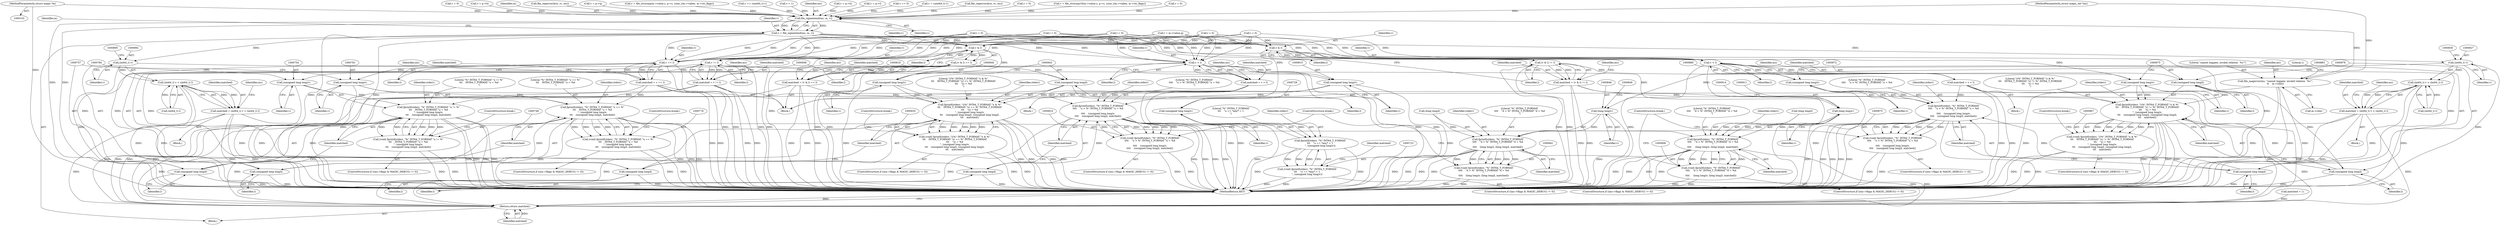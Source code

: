 digraph "0_file_74cafd7de9ec99a14f4480927580e501c8f852c3@pointer" {
"1000105" [label="(MethodParameterIn,struct magic *m)"];
"1000704" [label="(Call,file_signextend(ms, m, v))"];
"1000702" [label="(Call,v = file_signextend(ms, m, v))"];
"1000727" [label="(Call,(unsigned long long)v)"];
"1000724" [label="(Call,fprintf(stderr, \"%\" INT64_T_FORMAT\n\t\t\t    \"u == *any* = 1\n\", (unsigned long long)v))"];
"1000722" [label="(Call,(void) fprintf(stderr, \"%\" INT64_T_FORMAT\n\t\t\t    \"u == *any* = 1\n\", (unsigned long long)v))"];
"1000737" [label="(Call,v != l)"];
"1000735" [label="(Call,matched = v != l)"];
"1000750" [label="(Call,fprintf(stderr, \"%\" INT64_T_FORMAT \"u != %\"\n\t\t\t    INT64_T_FORMAT \"u = %d\n\", (unsigned long long)v,\n\t\t\t    (unsigned long long)l, matched))"];
"1000748" [label="(Call,(void) fprintf(stderr, \"%\" INT64_T_FORMAT \"u != %\"\n\t\t\t    INT64_T_FORMAT \"u = %d\n\", (unsigned long long)v,\n\t\t\t    (unsigned long long)l, matched))"];
"1000992" [label="(Return,return matched;)"];
"1000753" [label="(Call,(unsigned long long)v)"];
"1000756" [label="(Call,(unsigned long long)l)"];
"1000764" [label="(Call,v == l)"];
"1000762" [label="(Call,matched = v == l)"];
"1000777" [label="(Call,fprintf(stderr, \"%\" INT64_T_FORMAT \"u == %\"\n\t\t\t    INT64_T_FORMAT \"u = %d\n\", (unsigned long long)v,\n\t\t\t    (unsigned long long)l, matched))"];
"1000775" [label="(Call,(void) fprintf(stderr, \"%\" INT64_T_FORMAT \"u == %\"\n\t\t\t    INT64_T_FORMAT \"u = %d\n\", (unsigned long long)v,\n\t\t\t    (unsigned long long)l, matched))"];
"1000780" [label="(Call,(unsigned long long)v)"];
"1000783" [label="(Call,(unsigned long long)l)"];
"1000798" [label="(Call,v > l)"];
"1000796" [label="(Call,matched = v > l)"];
"1000811" [label="(Call,fprintf(stderr, \"%\" INT64_T_FORMAT\n\t\t\t\t    \"u > %\" INT64_T_FORMAT \"u = %d\n\",\n\t\t\t\t    (unsigned long long)v,\n\t\t\t\t    (unsigned long long)l, matched))"];
"1000809" [label="(Call,(void) fprintf(stderr, \"%\" INT64_T_FORMAT\n\t\t\t\t    \"u > %\" INT64_T_FORMAT \"u = %d\n\",\n\t\t\t\t    (unsigned long long)v,\n\t\t\t\t    (unsigned long long)l, matched))"];
"1000814" [label="(Call,(unsigned long long)v)"];
"1000817" [label="(Call,(unsigned long long)l)"];
"1000826" [label="(Call,(int64_t) v)"];
"1000825" [label="(Call,(int64_t) v > (int64_t) l)"];
"1000823" [label="(Call,matched = (int64_t) v > (int64_t) l)"];
"1000842" [label="(Call,fprintf(stderr, \"%\" INT64_T_FORMAT\n\t\t\t\t    \"d > %\" INT64_T_FORMAT \"d = %d\n\",\n\t\t\t\t    (long long)v, (long long)l, matched))"];
"1000840" [label="(Call,(void) fprintf(stderr, \"%\" INT64_T_FORMAT\n\t\t\t\t    \"d > %\" INT64_T_FORMAT \"d = %d\n\",\n\t\t\t\t    (long long)v, (long long)l, matched))"];
"1000845" [label="(Call,(long long)v)"];
"1000863" [label="(Call,v < l)"];
"1000861" [label="(Call,matched = v < l)"];
"1000876" [label="(Call,fprintf(stderr, \"%\" INT64_T_FORMAT\n\t\t\t\t    \"u < %\" INT64_T_FORMAT \"u = %d\n\",\n\t\t\t\t    (unsigned long long)v,\n\t\t\t\t    (unsigned long long)l, matched))"];
"1000874" [label="(Call,(void) fprintf(stderr, \"%\" INT64_T_FORMAT\n\t\t\t\t    \"u < %\" INT64_T_FORMAT \"u = %d\n\",\n\t\t\t\t    (unsigned long long)v,\n\t\t\t\t    (unsigned long long)l, matched))"];
"1000879" [label="(Call,(unsigned long long)v)"];
"1000882" [label="(Call,(unsigned long long)l)"];
"1000891" [label="(Call,(int64_t) v)"];
"1000890" [label="(Call,(int64_t) v < (int64_t) l)"];
"1000888" [label="(Call,matched = (int64_t) v < (int64_t) l)"];
"1000907" [label="(Call,fprintf(stderr, \"%\" INT64_T_FORMAT\n\t\t\t\t    \"d < %\" INT64_T_FORMAT \"d = %d\n\",\n\t\t\t\t     (long long)v, (long long)l, matched))"];
"1000905" [label="(Call,(void) fprintf(stderr, \"%\" INT64_T_FORMAT\n\t\t\t\t    \"d < %\" INT64_T_FORMAT \"d = %d\n\",\n\t\t\t\t     (long long)v, (long long)l, matched))"];
"1000910" [label="(Call,(long long)v)"];
"1000922" [label="(Call,v & l)"];
"1000921" [label="(Call,(v & l) == l)"];
"1000919" [label="(Call,matched = (v & l) == l)"];
"1000936" [label="(Call,fprintf(stderr, \"((%\" INT64_T_FORMAT \"x & %\"\n\t\t\t    INT64_T_FORMAT \"x) == %\" INT64_T_FORMAT\n\t\t\t    \"x) = %d\n\", (unsigned long long)v,\n\t\t\t    (unsigned long long)l, (unsigned long long)l,\n\t\t\t    matched))"];
"1000934" [label="(Call,(void) fprintf(stderr, \"((%\" INT64_T_FORMAT \"x & %\"\n\t\t\t    INT64_T_FORMAT \"x) == %\" INT64_T_FORMAT\n\t\t\t    \"x) = %d\n\", (unsigned long long)v,\n\t\t\t    (unsigned long long)l, (unsigned long long)l,\n\t\t\t    matched))"];
"1000942" [label="(Call,(unsigned long long)l)"];
"1000945" [label="(Call,(unsigned long long)l)"];
"1000939" [label="(Call,(unsigned long long)v)"];
"1000954" [label="(Call,v & l)"];
"1000953" [label="(Call,(v & l) != l)"];
"1000951" [label="(Call,matched = (v & l) != l)"];
"1000968" [label="(Call,fprintf(stderr, \"((%\" INT64_T_FORMAT \"x & %\"\n\t\t\t    INT64_T_FORMAT \"x) != %\" INT64_T_FORMAT\n\t\t\t    \"x) = %d\n\", (unsigned long long)v,\n\t\t\t    (unsigned long long)l, (unsigned long long)l,\n\t\t\t    matched))"];
"1000966" [label="(Call,(void) fprintf(stderr, \"((%\" INT64_T_FORMAT \"x & %\"\n\t\t\t    INT64_T_FORMAT \"x) != %\" INT64_T_FORMAT\n\t\t\t    \"x) = %d\n\", (unsigned long long)v,\n\t\t\t    (unsigned long long)l, (unsigned long long)l,\n\t\t\t    matched))"];
"1000974" [label="(Call,(unsigned long long)l)"];
"1000977" [label="(Call,(unsigned long long)l)"];
"1000971" [label="(Call,(unsigned long long)v)"];
"1000983" [label="(Call,file_magerror(ms, \"cannot happen: invalid relation `%c'\",\n\t\t    m->reln))"];
"1000786" [label="(Identifier,matched)"];
"1000400" [label="(Call,l = 0)"];
"1000910" [label="(Call,(long long)v)"];
"1000748" [label="(Call,(void) fprintf(stderr, \"%\" INT64_T_FORMAT \"u != %\"\n\t\t\t    INT64_T_FORMAT \"u = %d\n\", (unsigned long long)v,\n\t\t\t    (unsigned long long)l, matched))"];
"1000890" [label="(Call,(int64_t) v < (int64_t) l)"];
"1000870" [label="(Identifier,ms)"];
"1000651" [label="(Call,v = 0)"];
"1000926" [label="(ControlStructure,if ((ms->flags & MAGIC_DEBUG) != 0))"];
"1000727" [label="(Call,(unsigned long long)v)"];
"1000722" [label="(Call,(void) fprintf(stderr, \"%\" INT64_T_FORMAT\n\t\t\t    \"u == *any* = 1\n\", (unsigned long long)v))"];
"1000744" [label="(Identifier,ms)"];
"1000134" [label="(Call,v = p->b)"];
"1000706" [label="(Identifier,m)"];
"1000888" [label="(Call,matched = (int64_t) v < (int64_t) l)"];
"1000881" [label="(Identifier,v)"];
"1000760" [label="(ControlStructure,break;)"];
"1000780" [label="(Call,(unsigned long long)v)"];
"1000848" [label="(Call,(long long)l)"];
"1000731" [label="(Identifier,matched)"];
"1000970" [label="(Literal,\"((%\" INT64_T_FORMAT \"x & %\"\n\t\t\t    INT64_T_FORMAT \"x) != %\" INT64_T_FORMAT\n\t\t\t    \"x) = %d\n\")"];
"1000958" [label="(ControlStructure,if ((ms->flags & MAGIC_DEBUG) != 0))"];
"1000738" [label="(Identifier,v)"];
"1000956" [label="(Identifier,l)"];
"1000704" [label="(Call,file_signextend(ms, m, v))"];
"1000948" [label="(Identifier,matched)"];
"1000510" [label="(Call,file_regerror(&rx, rc, ms))"];
"1000805" [label="(Identifier,ms)"];
"1000739" [label="(Identifier,l)"];
"1000710" [label="(Identifier,m)"];
"1000962" [label="(Identifier,ms)"];
"1000782" [label="(Identifier,v)"];
"1000974" [label="(Call,(unsigned long long)l)"];
"1000994" [label="(MethodReturn,RET)"];
"1000736" [label="(Identifier,matched)"];
"1000952" [label="(Identifier,matched)"];
"1000889" [label="(Identifier,matched)"];
"1000876" [label="(Call,fprintf(stderr, \"%\" INT64_T_FORMAT\n\t\t\t\t    \"u < %\" INT64_T_FORMAT \"u = %d\n\",\n\t\t\t\t    (unsigned long long)v,\n\t\t\t\t    (unsigned long long)l, matched))"];
"1000824" [label="(Identifier,matched)"];
"1000836" [label="(Identifier,ms)"];
"1000901" [label="(Identifier,ms)"];
"1000973" [label="(Identifier,v)"];
"1000179" [label="(Call,v = p->q)"];
"1000957" [label="(Identifier,l)"];
"1000819" [label="(Identifier,l)"];
"1000751" [label="(Identifier,stderr)"];
"1000813" [label="(Literal,\"%\" INT64_T_FORMAT\n\t\t\t\t    \"u > %\" INT64_T_FORMAT \"u = %d\n\")"];
"1000984" [label="(Identifier,ms)"];
"1000799" [label="(Identifier,v)"];
"1000991" [label="(Literal,1)"];
"1000752" [label="(Literal,\"%\" INT64_T_FORMAT \"u != %\"\n\t\t\t    INT64_T_FORMAT \"u = %d\n\")"];
"1000878" [label="(Literal,\"%\" INT64_T_FORMAT\n\t\t\t\t    \"u < %\" INT64_T_FORMAT \"u = %d\n\")"];
"1000969" [label="(Identifier,stderr)"];
"1000893" [label="(Identifier,v)"];
"1000740" [label="(ControlStructure,if ((ms->flags & MAGIC_DEBUG) != 0))"];
"1000756" [label="(Call,(unsigned long long)l)"];
"1000329" [label="(Call,v = file_strncmp(m->value.s, p->s, (size_t)m->vallen, m->str_flags))"];
"1000885" [label="(Identifier,matched)"];
"1000912" [label="(Identifier,v)"];
"1000816" [label="(Identifier,v)"];
"1000938" [label="(Literal,\"((%\" INT64_T_FORMAT \"x & %\"\n\t\t\t    INT64_T_FORMAT \"x) == %\" INT64_T_FORMAT\n\t\t\t    \"x) = %d\n\")"];
"1000983" [label="(Call,file_magerror(ms, \"cannot happen: invalid relation `%c'\",\n\t\t    m->reln))"];
"1000832" [label="(ControlStructure,if ((ms->flags & MAGIC_DEBUG) != 0))"];
"1000811" [label="(Call,fprintf(stderr, \"%\" INT64_T_FORMAT\n\t\t\t\t    \"u > %\" INT64_T_FORMAT \"u = %d\n\",\n\t\t\t\t    (unsigned long long)v,\n\t\t\t\t    (unsigned long long)l, matched))"];
"1000939" [label="(Call,(unsigned long long)v)"];
"1000884" [label="(Identifier,l)"];
"1000829" [label="(Call,(int64_t) l)"];
"1000726" [label="(Literal,\"%\" INT64_T_FORMAT\n\t\t\t    \"u == *any* = 1\n\")"];
"1000677" [label="(Call,v == (uint64_t)-1)"];
"1000105" [label="(MethodParameterIn,struct magic *m)"];
"1000755" [label="(Identifier,v)"];
"1000922" [label="(Call,v & l)"];
"1000930" [label="(Identifier,ms)"];
"1000909" [label="(Literal,\"%\" INT64_T_FORMAT\n\t\t\t\t    \"d < %\" INT64_T_FORMAT \"d = %d\n\")"];
"1000826" [label="(Call,(int64_t) v)"];
"1000954" [label="(Call,v & l)"];
"1000937" [label="(Identifier,stderr)"];
"1000953" [label="(Call,(v & l) != l)"];
"1000764" [label="(Call,v == l)"];
"1000920" [label="(Identifier,matched)"];
"1000326" [label="(Call,l = 0)"];
"1000843" [label="(Identifier,stderr)"];
"1000866" [label="(ControlStructure,if ((ms->flags & MAGIC_DEBUG) != 0))"];
"1000656" [label="(Call,v = 1)"];
"1000916" [label="(Identifier,matched)"];
"1000945" [label="(Call,(unsigned long long)l)"];
"1000977" [label="(Call,(unsigned long long)l)"];
"1000779" [label="(Literal,\"%\" INT64_T_FORMAT \"u == %\"\n\t\t\t    INT64_T_FORMAT \"u = %d\n\")"];
"1000847" [label="(Identifier,v)"];
"1000907" [label="(Call,fprintf(stderr, \"%\" INT64_T_FORMAT\n\t\t\t\t    \"d < %\" INT64_T_FORMAT \"d = %d\n\",\n\t\t\t\t     (long long)v, (long long)l, matched))"];
"1000865" [label="(Identifier,l)"];
"1000104" [label="(MethodParameterIn,struct magic_set *ms)"];
"1000705" [label="(Identifier,ms)"];
"1000971" [label="(Call,(unsigned long long)v)"];
"1000143" [label="(Call,v = p->h)"];
"1000737" [label="(Call,v != l)"];
"1000161" [label="(Call,v = p->l)"];
"1000985" [label="(Literal,\"cannot happen: invalid relation `%c'\")"];
"1000951" [label="(Call,matched = (v & l) != l)"];
"1000455" [label="(Call,v == 0)"];
"1000758" [label="(Identifier,l)"];
"1000795" [label="(Block,)"];
"1000919" [label="(Call,matched = (v & l) == l)"];
"1000864" [label="(Identifier,v)"];
"1000777" [label="(Call,fprintf(stderr, \"%\" INT64_T_FORMAT \"u == %\"\n\t\t\t    INT64_T_FORMAT \"u = %d\n\", (unsigned long long)v,\n\t\t\t    (unsigned long long)l, matched))"];
"1000823" [label="(Call,matched = (int64_t) v > (int64_t) l)"];
"1000891" [label="(Call,(int64_t) v)"];
"1000968" [label="(Call,fprintf(stderr, \"((%\" INT64_T_FORMAT \"x & %\"\n\t\t\t    INT64_T_FORMAT \"x) != %\" INT64_T_FORMAT\n\t\t\t    \"x) = %d\n\", (unsigned long long)v,\n\t\t\t    (unsigned long long)l, (unsigned long long)l,\n\t\t\t    matched))"];
"1000860" [label="(Block,)"];
"1000750" [label="(Call,fprintf(stderr, \"%\" INT64_T_FORMAT \"u != %\"\n\t\t\t    INT64_T_FORMAT \"u = %d\n\", (unsigned long long)v,\n\t\t\t    (unsigned long long)l, matched))"];
"1000887" [label="(Block,)"];
"1000934" [label="(Call,(void) fprintf(stderr, \"((%\" INT64_T_FORMAT \"x & %\"\n\t\t\t    INT64_T_FORMAT \"x) == %\" INT64_T_FORMAT\n\t\t\t    \"x) = %d\n\", (unsigned long long)v,\n\t\t\t    (unsigned long long)l, (unsigned long long)l,\n\t\t\t    matched))"];
"1000877" [label="(Identifier,stderr)"];
"1000966" [label="(Call,(void) fprintf(stderr, \"((%\" INT64_T_FORMAT \"x & %\"\n\t\t\t    INT64_T_FORMAT \"x) != %\" INT64_T_FORMAT\n\t\t\t    \"x) = %d\n\", (unsigned long long)v,\n\t\t\t    (unsigned long long)l, (unsigned long long)l,\n\t\t\t    matched))"];
"1000730" [label="(Call,matched = 1)"];
"1000809" [label="(Call,(void) fprintf(stderr, \"%\" INT64_T_FORMAT\n\t\t\t\t    \"u > %\" INT64_T_FORMAT \"u = %d\n\",\n\t\t\t\t    (unsigned long long)v,\n\t\t\t\t    (unsigned long long)l, matched))"];
"1000979" [label="(Identifier,l)"];
"1000942" [label="(Call,(unsigned long long)l)"];
"1000796" [label="(Call,matched = v > l)"];
"1000765" [label="(Identifier,v)"];
"1000882" [label="(Call,(unsigned long long)l)"];
"1000814" [label="(Call,(unsigned long long)v)"];
"1000771" [label="(Identifier,ms)"];
"1000844" [label="(Literal,\"%\" INT64_T_FORMAT\n\t\t\t\t    \"d > %\" INT64_T_FORMAT \"d = %d\n\")"];
"1000108" [label="(Call,l = m->value.q)"];
"1000949" [label="(ControlStructure,break;)"];
"1000986" [label="(Call,m->reln)"];
"1000666" [label="(Call,v = (uint64_t)-1)"];
"1000936" [label="(Call,fprintf(stderr, \"((%\" INT64_T_FORMAT \"x & %\"\n\t\t\t    INT64_T_FORMAT \"x) == %\" INT64_T_FORMAT\n\t\t\t    \"x) = %d\n\", (unsigned long long)v,\n\t\t\t    (unsigned long long)l, (unsigned long long)l,\n\t\t\t    matched))"];
"1000783" [label="(Call,(unsigned long long)l)"];
"1000762" [label="(Call,matched = v == l)"];
"1000351" [label="(Call,l = 0)"];
"1000817" [label="(Call,(unsigned long long)l)"];
"1000976" [label="(Identifier,l)"];
"1000822" [label="(Block,)"];
"1000941" [label="(Identifier,v)"];
"1000661" [label="(Call,file_regerror(&rx, rc, ms))"];
"1000917" [label="(ControlStructure,break;)"];
"1000767" [label="(ControlStructure,if ((ms->flags & MAGIC_DEBUG) != 0))"];
"1000725" [label="(Identifier,stderr)"];
"1000842" [label="(Call,fprintf(stderr, \"%\" INT64_T_FORMAT\n\t\t\t\t    \"d > %\" INT64_T_FORMAT \"d = %d\n\",\n\t\t\t\t    (long long)v, (long long)l, matched))"];
"1000874" [label="(Call,(void) fprintf(stderr, \"%\" INT64_T_FORMAT\n\t\t\t\t    \"u < %\" INT64_T_FORMAT \"u = %d\n\",\n\t\t\t\t    (unsigned long long)v,\n\t\t\t\t    (unsigned long long)l, matched))"];
"1000798" [label="(Call,v > l)"];
"1000759" [label="(Identifier,matched)"];
"1000320" [label="(Call,v = 0)"];
"1000766" [label="(Identifier,l)"];
"1000753" [label="(Call,(unsigned long long)v)"];
"1000992" [label="(Return,return matched;)"];
"1000921" [label="(Call,(v & l) == l)"];
"1000801" [label="(ControlStructure,if ((ms->flags & MAGIC_DEBUG) != 0))"];
"1000703" [label="(Identifier,v)"];
"1000800" [label="(Identifier,l)"];
"1000923" [label="(Identifier,v)"];
"1000863" [label="(Call,v < l)"];
"1000724" [label="(Call,fprintf(stderr, \"%\" INT64_T_FORMAT\n\t\t\t    \"u == *any* = 1\n\", (unsigned long long)v))"];
"1000908" [label="(Identifier,stderr)"];
"1000993" [label="(Identifier,matched)"];
"1000861" [label="(Call,matched = v < l)"];
"1000905" [label="(Call,(void) fprintf(stderr, \"%\" INT64_T_FORMAT\n\t\t\t\t    \"d < %\" INT64_T_FORMAT \"d = %d\n\",\n\t\t\t\t     (long long)v, (long long)l, matched))"];
"1000714" [label="(ControlStructure,if ((ms->flags & MAGIC_DEBUG) != 0))"];
"1000840" [label="(Call,(void) fprintf(stderr, \"%\" INT64_T_FORMAT\n\t\t\t\t    \"d > %\" INT64_T_FORMAT \"d = %d\n\",\n\t\t\t\t    (long long)v, (long long)l, matched))"];
"1000879" [label="(Call,(unsigned long long)v)"];
"1000897" [label="(ControlStructure,if ((ms->flags & MAGIC_DEBUG) != 0))"];
"1000924" [label="(Identifier,l)"];
"1000925" [label="(Identifier,l)"];
"1000825" [label="(Call,(int64_t) v > (int64_t) l)"];
"1000354" [label="(Call,v = file_strncmp16(m->value.s, p->s, (size_t)m->vallen, m->str_flags))"];
"1000712" [label="(Block,)"];
"1000785" [label="(Identifier,l)"];
"1000851" [label="(Identifier,matched)"];
"1000862" [label="(Identifier,matched)"];
"1000980" [label="(Identifier,matched)"];
"1000852" [label="(ControlStructure,break;)"];
"1000981" [label="(ControlStructure,break;)"];
"1000707" [label="(Identifier,v)"];
"1000944" [label="(Identifier,l)"];
"1000955" [label="(Identifier,v)"];
"1000735" [label="(Call,matched = v != l)"];
"1000947" [label="(Identifier,l)"];
"1000845" [label="(Call,(long long)v)"];
"1000775" [label="(Call,(void) fprintf(stderr, \"%\" INT64_T_FORMAT \"u == %\"\n\t\t\t    INT64_T_FORMAT \"u = %d\n\", (unsigned long long)v,\n\t\t\t    (unsigned long long)l, matched))"];
"1000787" [label="(ControlStructure,break;)"];
"1000106" [label="(Block,)"];
"1000812" [label="(Identifier,stderr)"];
"1000763" [label="(Identifier,matched)"];
"1000482" [label="(Call,l = 0)"];
"1000894" [label="(Call,(int64_t) l)"];
"1000820" [label="(Identifier,matched)"];
"1000702" [label="(Call,v = file_signextend(ms, m, v))"];
"1000913" [label="(Call,(long long)l)"];
"1000828" [label="(Identifier,v)"];
"1000317" [label="(Call,l = 0)"];
"1000778" [label="(Identifier,stderr)"];
"1000403" [label="(Call,v = 0)"];
"1000797" [label="(Identifier,matched)"];
"1000729" [label="(Identifier,v)"];
"1000105" -> "1000103"  [label="AST: "];
"1000105" -> "1000994"  [label="DDG: "];
"1000105" -> "1000704"  [label="DDG: "];
"1000704" -> "1000702"  [label="AST: "];
"1000704" -> "1000707"  [label="CFG: "];
"1000705" -> "1000704"  [label="AST: "];
"1000706" -> "1000704"  [label="AST: "];
"1000707" -> "1000704"  [label="AST: "];
"1000702" -> "1000704"  [label="CFG: "];
"1000704" -> "1000994"  [label="DDG: "];
"1000704" -> "1000994"  [label="DDG: "];
"1000704" -> "1000702"  [label="DDG: "];
"1000704" -> "1000702"  [label="DDG: "];
"1000704" -> "1000702"  [label="DDG: "];
"1000510" -> "1000704"  [label="DDG: "];
"1000661" -> "1000704"  [label="DDG: "];
"1000104" -> "1000704"  [label="DDG: "];
"1000677" -> "1000704"  [label="DDG: "];
"1000403" -> "1000704"  [label="DDG: "];
"1000651" -> "1000704"  [label="DDG: "];
"1000143" -> "1000704"  [label="DDG: "];
"1000179" -> "1000704"  [label="DDG: "];
"1000329" -> "1000704"  [label="DDG: "];
"1000134" -> "1000704"  [label="DDG: "];
"1000656" -> "1000704"  [label="DDG: "];
"1000320" -> "1000704"  [label="DDG: "];
"1000161" -> "1000704"  [label="DDG: "];
"1000354" -> "1000704"  [label="DDG: "];
"1000455" -> "1000704"  [label="DDG: "];
"1000666" -> "1000704"  [label="DDG: "];
"1000704" -> "1000983"  [label="DDG: "];
"1000702" -> "1000106"  [label="AST: "];
"1000703" -> "1000702"  [label="AST: "];
"1000710" -> "1000702"  [label="CFG: "];
"1000702" -> "1000994"  [label="DDG: "];
"1000702" -> "1000994"  [label="DDG: "];
"1000702" -> "1000727"  [label="DDG: "];
"1000702" -> "1000737"  [label="DDG: "];
"1000702" -> "1000764"  [label="DDG: "];
"1000702" -> "1000798"  [label="DDG: "];
"1000702" -> "1000826"  [label="DDG: "];
"1000702" -> "1000863"  [label="DDG: "];
"1000702" -> "1000891"  [label="DDG: "];
"1000702" -> "1000922"  [label="DDG: "];
"1000702" -> "1000954"  [label="DDG: "];
"1000727" -> "1000724"  [label="AST: "];
"1000727" -> "1000729"  [label="CFG: "];
"1000728" -> "1000727"  [label="AST: "];
"1000729" -> "1000727"  [label="AST: "];
"1000724" -> "1000727"  [label="CFG: "];
"1000727" -> "1000994"  [label="DDG: "];
"1000727" -> "1000724"  [label="DDG: "];
"1000724" -> "1000722"  [label="AST: "];
"1000725" -> "1000724"  [label="AST: "];
"1000726" -> "1000724"  [label="AST: "];
"1000722" -> "1000724"  [label="CFG: "];
"1000724" -> "1000994"  [label="DDG: "];
"1000724" -> "1000994"  [label="DDG: "];
"1000724" -> "1000722"  [label="DDG: "];
"1000724" -> "1000722"  [label="DDG: "];
"1000724" -> "1000722"  [label="DDG: "];
"1000722" -> "1000714"  [label="AST: "];
"1000723" -> "1000722"  [label="AST: "];
"1000731" -> "1000722"  [label="CFG: "];
"1000722" -> "1000994"  [label="DDG: "];
"1000722" -> "1000994"  [label="DDG: "];
"1000737" -> "1000735"  [label="AST: "];
"1000737" -> "1000739"  [label="CFG: "];
"1000738" -> "1000737"  [label="AST: "];
"1000739" -> "1000737"  [label="AST: "];
"1000735" -> "1000737"  [label="CFG: "];
"1000737" -> "1000994"  [label="DDG: "];
"1000737" -> "1000994"  [label="DDG: "];
"1000737" -> "1000735"  [label="DDG: "];
"1000737" -> "1000735"  [label="DDG: "];
"1000317" -> "1000737"  [label="DDG: "];
"1000400" -> "1000737"  [label="DDG: "];
"1000482" -> "1000737"  [label="DDG: "];
"1000351" -> "1000737"  [label="DDG: "];
"1000326" -> "1000737"  [label="DDG: "];
"1000108" -> "1000737"  [label="DDG: "];
"1000737" -> "1000753"  [label="DDG: "];
"1000737" -> "1000756"  [label="DDG: "];
"1000735" -> "1000712"  [label="AST: "];
"1000736" -> "1000735"  [label="AST: "];
"1000744" -> "1000735"  [label="CFG: "];
"1000735" -> "1000994"  [label="DDG: "];
"1000735" -> "1000994"  [label="DDG: "];
"1000735" -> "1000750"  [label="DDG: "];
"1000735" -> "1000992"  [label="DDG: "];
"1000750" -> "1000748"  [label="AST: "];
"1000750" -> "1000759"  [label="CFG: "];
"1000751" -> "1000750"  [label="AST: "];
"1000752" -> "1000750"  [label="AST: "];
"1000753" -> "1000750"  [label="AST: "];
"1000756" -> "1000750"  [label="AST: "];
"1000759" -> "1000750"  [label="AST: "];
"1000748" -> "1000750"  [label="CFG: "];
"1000750" -> "1000994"  [label="DDG: "];
"1000750" -> "1000994"  [label="DDG: "];
"1000750" -> "1000994"  [label="DDG: "];
"1000750" -> "1000994"  [label="DDG: "];
"1000750" -> "1000748"  [label="DDG: "];
"1000750" -> "1000748"  [label="DDG: "];
"1000750" -> "1000748"  [label="DDG: "];
"1000750" -> "1000748"  [label="DDG: "];
"1000750" -> "1000748"  [label="DDG: "];
"1000753" -> "1000750"  [label="DDG: "];
"1000756" -> "1000750"  [label="DDG: "];
"1000750" -> "1000992"  [label="DDG: "];
"1000748" -> "1000740"  [label="AST: "];
"1000749" -> "1000748"  [label="AST: "];
"1000760" -> "1000748"  [label="CFG: "];
"1000748" -> "1000994"  [label="DDG: "];
"1000748" -> "1000994"  [label="DDG: "];
"1000992" -> "1000106"  [label="AST: "];
"1000992" -> "1000993"  [label="CFG: "];
"1000993" -> "1000992"  [label="AST: "];
"1000994" -> "1000992"  [label="CFG: "];
"1000992" -> "1000994"  [label="DDG: "];
"1000993" -> "1000992"  [label="DDG: "];
"1000823" -> "1000992"  [label="DDG: "];
"1000876" -> "1000992"  [label="DDG: "];
"1000811" -> "1000992"  [label="DDG: "];
"1000907" -> "1000992"  [label="DDG: "];
"1000951" -> "1000992"  [label="DDG: "];
"1000762" -> "1000992"  [label="DDG: "];
"1000968" -> "1000992"  [label="DDG: "];
"1000861" -> "1000992"  [label="DDG: "];
"1000888" -> "1000992"  [label="DDG: "];
"1000796" -> "1000992"  [label="DDG: "];
"1000919" -> "1000992"  [label="DDG: "];
"1000842" -> "1000992"  [label="DDG: "];
"1000777" -> "1000992"  [label="DDG: "];
"1000936" -> "1000992"  [label="DDG: "];
"1000730" -> "1000992"  [label="DDG: "];
"1000753" -> "1000755"  [label="CFG: "];
"1000754" -> "1000753"  [label="AST: "];
"1000755" -> "1000753"  [label="AST: "];
"1000757" -> "1000753"  [label="CFG: "];
"1000753" -> "1000994"  [label="DDG: "];
"1000756" -> "1000758"  [label="CFG: "];
"1000757" -> "1000756"  [label="AST: "];
"1000758" -> "1000756"  [label="AST: "];
"1000759" -> "1000756"  [label="CFG: "];
"1000756" -> "1000994"  [label="DDG: "];
"1000764" -> "1000762"  [label="AST: "];
"1000764" -> "1000766"  [label="CFG: "];
"1000765" -> "1000764"  [label="AST: "];
"1000766" -> "1000764"  [label="AST: "];
"1000762" -> "1000764"  [label="CFG: "];
"1000764" -> "1000994"  [label="DDG: "];
"1000764" -> "1000994"  [label="DDG: "];
"1000764" -> "1000762"  [label="DDG: "];
"1000764" -> "1000762"  [label="DDG: "];
"1000317" -> "1000764"  [label="DDG: "];
"1000400" -> "1000764"  [label="DDG: "];
"1000482" -> "1000764"  [label="DDG: "];
"1000351" -> "1000764"  [label="DDG: "];
"1000326" -> "1000764"  [label="DDG: "];
"1000108" -> "1000764"  [label="DDG: "];
"1000764" -> "1000780"  [label="DDG: "];
"1000764" -> "1000783"  [label="DDG: "];
"1000762" -> "1000712"  [label="AST: "];
"1000763" -> "1000762"  [label="AST: "];
"1000771" -> "1000762"  [label="CFG: "];
"1000762" -> "1000994"  [label="DDG: "];
"1000762" -> "1000994"  [label="DDG: "];
"1000762" -> "1000777"  [label="DDG: "];
"1000777" -> "1000775"  [label="AST: "];
"1000777" -> "1000786"  [label="CFG: "];
"1000778" -> "1000777"  [label="AST: "];
"1000779" -> "1000777"  [label="AST: "];
"1000780" -> "1000777"  [label="AST: "];
"1000783" -> "1000777"  [label="AST: "];
"1000786" -> "1000777"  [label="AST: "];
"1000775" -> "1000777"  [label="CFG: "];
"1000777" -> "1000994"  [label="DDG: "];
"1000777" -> "1000994"  [label="DDG: "];
"1000777" -> "1000994"  [label="DDG: "];
"1000777" -> "1000994"  [label="DDG: "];
"1000777" -> "1000775"  [label="DDG: "];
"1000777" -> "1000775"  [label="DDG: "];
"1000777" -> "1000775"  [label="DDG: "];
"1000777" -> "1000775"  [label="DDG: "];
"1000777" -> "1000775"  [label="DDG: "];
"1000780" -> "1000777"  [label="DDG: "];
"1000783" -> "1000777"  [label="DDG: "];
"1000775" -> "1000767"  [label="AST: "];
"1000776" -> "1000775"  [label="AST: "];
"1000787" -> "1000775"  [label="CFG: "];
"1000775" -> "1000994"  [label="DDG: "];
"1000775" -> "1000994"  [label="DDG: "];
"1000780" -> "1000782"  [label="CFG: "];
"1000781" -> "1000780"  [label="AST: "];
"1000782" -> "1000780"  [label="AST: "];
"1000784" -> "1000780"  [label="CFG: "];
"1000780" -> "1000994"  [label="DDG: "];
"1000783" -> "1000785"  [label="CFG: "];
"1000784" -> "1000783"  [label="AST: "];
"1000785" -> "1000783"  [label="AST: "];
"1000786" -> "1000783"  [label="CFG: "];
"1000783" -> "1000994"  [label="DDG: "];
"1000798" -> "1000796"  [label="AST: "];
"1000798" -> "1000800"  [label="CFG: "];
"1000799" -> "1000798"  [label="AST: "];
"1000800" -> "1000798"  [label="AST: "];
"1000796" -> "1000798"  [label="CFG: "];
"1000798" -> "1000994"  [label="DDG: "];
"1000798" -> "1000994"  [label="DDG: "];
"1000798" -> "1000796"  [label="DDG: "];
"1000798" -> "1000796"  [label="DDG: "];
"1000317" -> "1000798"  [label="DDG: "];
"1000400" -> "1000798"  [label="DDG: "];
"1000482" -> "1000798"  [label="DDG: "];
"1000351" -> "1000798"  [label="DDG: "];
"1000326" -> "1000798"  [label="DDG: "];
"1000108" -> "1000798"  [label="DDG: "];
"1000798" -> "1000814"  [label="DDG: "];
"1000798" -> "1000817"  [label="DDG: "];
"1000796" -> "1000795"  [label="AST: "];
"1000797" -> "1000796"  [label="AST: "];
"1000805" -> "1000796"  [label="CFG: "];
"1000796" -> "1000994"  [label="DDG: "];
"1000796" -> "1000994"  [label="DDG: "];
"1000796" -> "1000811"  [label="DDG: "];
"1000811" -> "1000809"  [label="AST: "];
"1000811" -> "1000820"  [label="CFG: "];
"1000812" -> "1000811"  [label="AST: "];
"1000813" -> "1000811"  [label="AST: "];
"1000814" -> "1000811"  [label="AST: "];
"1000817" -> "1000811"  [label="AST: "];
"1000820" -> "1000811"  [label="AST: "];
"1000809" -> "1000811"  [label="CFG: "];
"1000811" -> "1000994"  [label="DDG: "];
"1000811" -> "1000994"  [label="DDG: "];
"1000811" -> "1000994"  [label="DDG: "];
"1000811" -> "1000994"  [label="DDG: "];
"1000811" -> "1000809"  [label="DDG: "];
"1000811" -> "1000809"  [label="DDG: "];
"1000811" -> "1000809"  [label="DDG: "];
"1000811" -> "1000809"  [label="DDG: "];
"1000811" -> "1000809"  [label="DDG: "];
"1000814" -> "1000811"  [label="DDG: "];
"1000817" -> "1000811"  [label="DDG: "];
"1000809" -> "1000801"  [label="AST: "];
"1000810" -> "1000809"  [label="AST: "];
"1000852" -> "1000809"  [label="CFG: "];
"1000809" -> "1000994"  [label="DDG: "];
"1000809" -> "1000994"  [label="DDG: "];
"1000814" -> "1000816"  [label="CFG: "];
"1000815" -> "1000814"  [label="AST: "];
"1000816" -> "1000814"  [label="AST: "];
"1000818" -> "1000814"  [label="CFG: "];
"1000814" -> "1000994"  [label="DDG: "];
"1000817" -> "1000819"  [label="CFG: "];
"1000818" -> "1000817"  [label="AST: "];
"1000819" -> "1000817"  [label="AST: "];
"1000820" -> "1000817"  [label="CFG: "];
"1000817" -> "1000994"  [label="DDG: "];
"1000826" -> "1000825"  [label="AST: "];
"1000826" -> "1000828"  [label="CFG: "];
"1000827" -> "1000826"  [label="AST: "];
"1000828" -> "1000826"  [label="AST: "];
"1000830" -> "1000826"  [label="CFG: "];
"1000826" -> "1000994"  [label="DDG: "];
"1000826" -> "1000825"  [label="DDG: "];
"1000826" -> "1000845"  [label="DDG: "];
"1000825" -> "1000823"  [label="AST: "];
"1000825" -> "1000829"  [label="CFG: "];
"1000829" -> "1000825"  [label="AST: "];
"1000823" -> "1000825"  [label="CFG: "];
"1000825" -> "1000994"  [label="DDG: "];
"1000825" -> "1000994"  [label="DDG: "];
"1000825" -> "1000823"  [label="DDG: "];
"1000825" -> "1000823"  [label="DDG: "];
"1000829" -> "1000825"  [label="DDG: "];
"1000823" -> "1000822"  [label="AST: "];
"1000824" -> "1000823"  [label="AST: "];
"1000836" -> "1000823"  [label="CFG: "];
"1000823" -> "1000994"  [label="DDG: "];
"1000823" -> "1000994"  [label="DDG: "];
"1000823" -> "1000842"  [label="DDG: "];
"1000842" -> "1000840"  [label="AST: "];
"1000842" -> "1000851"  [label="CFG: "];
"1000843" -> "1000842"  [label="AST: "];
"1000844" -> "1000842"  [label="AST: "];
"1000845" -> "1000842"  [label="AST: "];
"1000848" -> "1000842"  [label="AST: "];
"1000851" -> "1000842"  [label="AST: "];
"1000840" -> "1000842"  [label="CFG: "];
"1000842" -> "1000994"  [label="DDG: "];
"1000842" -> "1000994"  [label="DDG: "];
"1000842" -> "1000994"  [label="DDG: "];
"1000842" -> "1000994"  [label="DDG: "];
"1000842" -> "1000840"  [label="DDG: "];
"1000842" -> "1000840"  [label="DDG: "];
"1000842" -> "1000840"  [label="DDG: "];
"1000842" -> "1000840"  [label="DDG: "];
"1000842" -> "1000840"  [label="DDG: "];
"1000845" -> "1000842"  [label="DDG: "];
"1000848" -> "1000842"  [label="DDG: "];
"1000840" -> "1000832"  [label="AST: "];
"1000841" -> "1000840"  [label="AST: "];
"1000852" -> "1000840"  [label="CFG: "];
"1000840" -> "1000994"  [label="DDG: "];
"1000840" -> "1000994"  [label="DDG: "];
"1000845" -> "1000847"  [label="CFG: "];
"1000846" -> "1000845"  [label="AST: "];
"1000847" -> "1000845"  [label="AST: "];
"1000849" -> "1000845"  [label="CFG: "];
"1000845" -> "1000994"  [label="DDG: "];
"1000863" -> "1000861"  [label="AST: "];
"1000863" -> "1000865"  [label="CFG: "];
"1000864" -> "1000863"  [label="AST: "];
"1000865" -> "1000863"  [label="AST: "];
"1000861" -> "1000863"  [label="CFG: "];
"1000863" -> "1000994"  [label="DDG: "];
"1000863" -> "1000994"  [label="DDG: "];
"1000863" -> "1000861"  [label="DDG: "];
"1000863" -> "1000861"  [label="DDG: "];
"1000317" -> "1000863"  [label="DDG: "];
"1000400" -> "1000863"  [label="DDG: "];
"1000482" -> "1000863"  [label="DDG: "];
"1000351" -> "1000863"  [label="DDG: "];
"1000326" -> "1000863"  [label="DDG: "];
"1000108" -> "1000863"  [label="DDG: "];
"1000863" -> "1000879"  [label="DDG: "];
"1000863" -> "1000882"  [label="DDG: "];
"1000861" -> "1000860"  [label="AST: "];
"1000862" -> "1000861"  [label="AST: "];
"1000870" -> "1000861"  [label="CFG: "];
"1000861" -> "1000994"  [label="DDG: "];
"1000861" -> "1000994"  [label="DDG: "];
"1000861" -> "1000876"  [label="DDG: "];
"1000876" -> "1000874"  [label="AST: "];
"1000876" -> "1000885"  [label="CFG: "];
"1000877" -> "1000876"  [label="AST: "];
"1000878" -> "1000876"  [label="AST: "];
"1000879" -> "1000876"  [label="AST: "];
"1000882" -> "1000876"  [label="AST: "];
"1000885" -> "1000876"  [label="AST: "];
"1000874" -> "1000876"  [label="CFG: "];
"1000876" -> "1000994"  [label="DDG: "];
"1000876" -> "1000994"  [label="DDG: "];
"1000876" -> "1000994"  [label="DDG: "];
"1000876" -> "1000994"  [label="DDG: "];
"1000876" -> "1000874"  [label="DDG: "];
"1000876" -> "1000874"  [label="DDG: "];
"1000876" -> "1000874"  [label="DDG: "];
"1000876" -> "1000874"  [label="DDG: "];
"1000876" -> "1000874"  [label="DDG: "];
"1000879" -> "1000876"  [label="DDG: "];
"1000882" -> "1000876"  [label="DDG: "];
"1000874" -> "1000866"  [label="AST: "];
"1000875" -> "1000874"  [label="AST: "];
"1000917" -> "1000874"  [label="CFG: "];
"1000874" -> "1000994"  [label="DDG: "];
"1000874" -> "1000994"  [label="DDG: "];
"1000879" -> "1000881"  [label="CFG: "];
"1000880" -> "1000879"  [label="AST: "];
"1000881" -> "1000879"  [label="AST: "];
"1000883" -> "1000879"  [label="CFG: "];
"1000879" -> "1000994"  [label="DDG: "];
"1000882" -> "1000884"  [label="CFG: "];
"1000883" -> "1000882"  [label="AST: "];
"1000884" -> "1000882"  [label="AST: "];
"1000885" -> "1000882"  [label="CFG: "];
"1000882" -> "1000994"  [label="DDG: "];
"1000891" -> "1000890"  [label="AST: "];
"1000891" -> "1000893"  [label="CFG: "];
"1000892" -> "1000891"  [label="AST: "];
"1000893" -> "1000891"  [label="AST: "];
"1000895" -> "1000891"  [label="CFG: "];
"1000891" -> "1000994"  [label="DDG: "];
"1000891" -> "1000890"  [label="DDG: "];
"1000891" -> "1000910"  [label="DDG: "];
"1000890" -> "1000888"  [label="AST: "];
"1000890" -> "1000894"  [label="CFG: "];
"1000894" -> "1000890"  [label="AST: "];
"1000888" -> "1000890"  [label="CFG: "];
"1000890" -> "1000994"  [label="DDG: "];
"1000890" -> "1000994"  [label="DDG: "];
"1000890" -> "1000888"  [label="DDG: "];
"1000890" -> "1000888"  [label="DDG: "];
"1000894" -> "1000890"  [label="DDG: "];
"1000888" -> "1000887"  [label="AST: "];
"1000889" -> "1000888"  [label="AST: "];
"1000901" -> "1000888"  [label="CFG: "];
"1000888" -> "1000994"  [label="DDG: "];
"1000888" -> "1000994"  [label="DDG: "];
"1000888" -> "1000907"  [label="DDG: "];
"1000907" -> "1000905"  [label="AST: "];
"1000907" -> "1000916"  [label="CFG: "];
"1000908" -> "1000907"  [label="AST: "];
"1000909" -> "1000907"  [label="AST: "];
"1000910" -> "1000907"  [label="AST: "];
"1000913" -> "1000907"  [label="AST: "];
"1000916" -> "1000907"  [label="AST: "];
"1000905" -> "1000907"  [label="CFG: "];
"1000907" -> "1000994"  [label="DDG: "];
"1000907" -> "1000994"  [label="DDG: "];
"1000907" -> "1000994"  [label="DDG: "];
"1000907" -> "1000994"  [label="DDG: "];
"1000907" -> "1000905"  [label="DDG: "];
"1000907" -> "1000905"  [label="DDG: "];
"1000907" -> "1000905"  [label="DDG: "];
"1000907" -> "1000905"  [label="DDG: "];
"1000907" -> "1000905"  [label="DDG: "];
"1000910" -> "1000907"  [label="DDG: "];
"1000913" -> "1000907"  [label="DDG: "];
"1000905" -> "1000897"  [label="AST: "];
"1000906" -> "1000905"  [label="AST: "];
"1000917" -> "1000905"  [label="CFG: "];
"1000905" -> "1000994"  [label="DDG: "];
"1000905" -> "1000994"  [label="DDG: "];
"1000910" -> "1000912"  [label="CFG: "];
"1000911" -> "1000910"  [label="AST: "];
"1000912" -> "1000910"  [label="AST: "];
"1000914" -> "1000910"  [label="CFG: "];
"1000910" -> "1000994"  [label="DDG: "];
"1000922" -> "1000921"  [label="AST: "];
"1000922" -> "1000924"  [label="CFG: "];
"1000923" -> "1000922"  [label="AST: "];
"1000924" -> "1000922"  [label="AST: "];
"1000925" -> "1000922"  [label="CFG: "];
"1000922" -> "1000994"  [label="DDG: "];
"1000922" -> "1000921"  [label="DDG: "];
"1000922" -> "1000921"  [label="DDG: "];
"1000317" -> "1000922"  [label="DDG: "];
"1000400" -> "1000922"  [label="DDG: "];
"1000482" -> "1000922"  [label="DDG: "];
"1000351" -> "1000922"  [label="DDG: "];
"1000326" -> "1000922"  [label="DDG: "];
"1000108" -> "1000922"  [label="DDG: "];
"1000922" -> "1000939"  [label="DDG: "];
"1000921" -> "1000919"  [label="AST: "];
"1000921" -> "1000925"  [label="CFG: "];
"1000925" -> "1000921"  [label="AST: "];
"1000919" -> "1000921"  [label="CFG: "];
"1000921" -> "1000994"  [label="DDG: "];
"1000921" -> "1000994"  [label="DDG: "];
"1000921" -> "1000919"  [label="DDG: "];
"1000921" -> "1000919"  [label="DDG: "];
"1000921" -> "1000942"  [label="DDG: "];
"1000919" -> "1000712"  [label="AST: "];
"1000920" -> "1000919"  [label="AST: "];
"1000930" -> "1000919"  [label="CFG: "];
"1000919" -> "1000994"  [label="DDG: "];
"1000919" -> "1000994"  [label="DDG: "];
"1000919" -> "1000936"  [label="DDG: "];
"1000936" -> "1000934"  [label="AST: "];
"1000936" -> "1000948"  [label="CFG: "];
"1000937" -> "1000936"  [label="AST: "];
"1000938" -> "1000936"  [label="AST: "];
"1000939" -> "1000936"  [label="AST: "];
"1000942" -> "1000936"  [label="AST: "];
"1000945" -> "1000936"  [label="AST: "];
"1000948" -> "1000936"  [label="AST: "];
"1000934" -> "1000936"  [label="CFG: "];
"1000936" -> "1000994"  [label="DDG: "];
"1000936" -> "1000994"  [label="DDG: "];
"1000936" -> "1000994"  [label="DDG: "];
"1000936" -> "1000994"  [label="DDG: "];
"1000936" -> "1000934"  [label="DDG: "];
"1000936" -> "1000934"  [label="DDG: "];
"1000936" -> "1000934"  [label="DDG: "];
"1000936" -> "1000934"  [label="DDG: "];
"1000936" -> "1000934"  [label="DDG: "];
"1000939" -> "1000936"  [label="DDG: "];
"1000942" -> "1000936"  [label="DDG: "];
"1000945" -> "1000936"  [label="DDG: "];
"1000934" -> "1000926"  [label="AST: "];
"1000935" -> "1000934"  [label="AST: "];
"1000949" -> "1000934"  [label="CFG: "];
"1000934" -> "1000994"  [label="DDG: "];
"1000934" -> "1000994"  [label="DDG: "];
"1000942" -> "1000944"  [label="CFG: "];
"1000943" -> "1000942"  [label="AST: "];
"1000944" -> "1000942"  [label="AST: "];
"1000946" -> "1000942"  [label="CFG: "];
"1000942" -> "1000945"  [label="DDG: "];
"1000945" -> "1000947"  [label="CFG: "];
"1000946" -> "1000945"  [label="AST: "];
"1000947" -> "1000945"  [label="AST: "];
"1000948" -> "1000945"  [label="CFG: "];
"1000945" -> "1000994"  [label="DDG: "];
"1000939" -> "1000941"  [label="CFG: "];
"1000940" -> "1000939"  [label="AST: "];
"1000941" -> "1000939"  [label="AST: "];
"1000943" -> "1000939"  [label="CFG: "];
"1000939" -> "1000994"  [label="DDG: "];
"1000954" -> "1000953"  [label="AST: "];
"1000954" -> "1000956"  [label="CFG: "];
"1000955" -> "1000954"  [label="AST: "];
"1000956" -> "1000954"  [label="AST: "];
"1000957" -> "1000954"  [label="CFG: "];
"1000954" -> "1000994"  [label="DDG: "];
"1000954" -> "1000953"  [label="DDG: "];
"1000954" -> "1000953"  [label="DDG: "];
"1000317" -> "1000954"  [label="DDG: "];
"1000400" -> "1000954"  [label="DDG: "];
"1000482" -> "1000954"  [label="DDG: "];
"1000351" -> "1000954"  [label="DDG: "];
"1000326" -> "1000954"  [label="DDG: "];
"1000108" -> "1000954"  [label="DDG: "];
"1000954" -> "1000971"  [label="DDG: "];
"1000953" -> "1000951"  [label="AST: "];
"1000953" -> "1000957"  [label="CFG: "];
"1000957" -> "1000953"  [label="AST: "];
"1000951" -> "1000953"  [label="CFG: "];
"1000953" -> "1000994"  [label="DDG: "];
"1000953" -> "1000994"  [label="DDG: "];
"1000953" -> "1000951"  [label="DDG: "];
"1000953" -> "1000951"  [label="DDG: "];
"1000953" -> "1000974"  [label="DDG: "];
"1000951" -> "1000712"  [label="AST: "];
"1000952" -> "1000951"  [label="AST: "];
"1000962" -> "1000951"  [label="CFG: "];
"1000951" -> "1000994"  [label="DDG: "];
"1000951" -> "1000994"  [label="DDG: "];
"1000951" -> "1000968"  [label="DDG: "];
"1000968" -> "1000966"  [label="AST: "];
"1000968" -> "1000980"  [label="CFG: "];
"1000969" -> "1000968"  [label="AST: "];
"1000970" -> "1000968"  [label="AST: "];
"1000971" -> "1000968"  [label="AST: "];
"1000974" -> "1000968"  [label="AST: "];
"1000977" -> "1000968"  [label="AST: "];
"1000980" -> "1000968"  [label="AST: "];
"1000966" -> "1000968"  [label="CFG: "];
"1000968" -> "1000994"  [label="DDG: "];
"1000968" -> "1000994"  [label="DDG: "];
"1000968" -> "1000994"  [label="DDG: "];
"1000968" -> "1000994"  [label="DDG: "];
"1000968" -> "1000966"  [label="DDG: "];
"1000968" -> "1000966"  [label="DDG: "];
"1000968" -> "1000966"  [label="DDG: "];
"1000968" -> "1000966"  [label="DDG: "];
"1000968" -> "1000966"  [label="DDG: "];
"1000971" -> "1000968"  [label="DDG: "];
"1000974" -> "1000968"  [label="DDG: "];
"1000977" -> "1000968"  [label="DDG: "];
"1000966" -> "1000958"  [label="AST: "];
"1000967" -> "1000966"  [label="AST: "];
"1000981" -> "1000966"  [label="CFG: "];
"1000966" -> "1000994"  [label="DDG: "];
"1000966" -> "1000994"  [label="DDG: "];
"1000974" -> "1000976"  [label="CFG: "];
"1000975" -> "1000974"  [label="AST: "];
"1000976" -> "1000974"  [label="AST: "];
"1000978" -> "1000974"  [label="CFG: "];
"1000974" -> "1000977"  [label="DDG: "];
"1000977" -> "1000979"  [label="CFG: "];
"1000978" -> "1000977"  [label="AST: "];
"1000979" -> "1000977"  [label="AST: "];
"1000980" -> "1000977"  [label="CFG: "];
"1000977" -> "1000994"  [label="DDG: "];
"1000971" -> "1000973"  [label="CFG: "];
"1000972" -> "1000971"  [label="AST: "];
"1000973" -> "1000971"  [label="AST: "];
"1000975" -> "1000971"  [label="CFG: "];
"1000971" -> "1000994"  [label="DDG: "];
"1000983" -> "1000712"  [label="AST: "];
"1000983" -> "1000986"  [label="CFG: "];
"1000984" -> "1000983"  [label="AST: "];
"1000985" -> "1000983"  [label="AST: "];
"1000986" -> "1000983"  [label="AST: "];
"1000991" -> "1000983"  [label="CFG: "];
"1000983" -> "1000994"  [label="DDG: "];
"1000983" -> "1000994"  [label="DDG: "];
"1000983" -> "1000994"  [label="DDG: "];
"1000104" -> "1000983"  [label="DDG: "];
}
